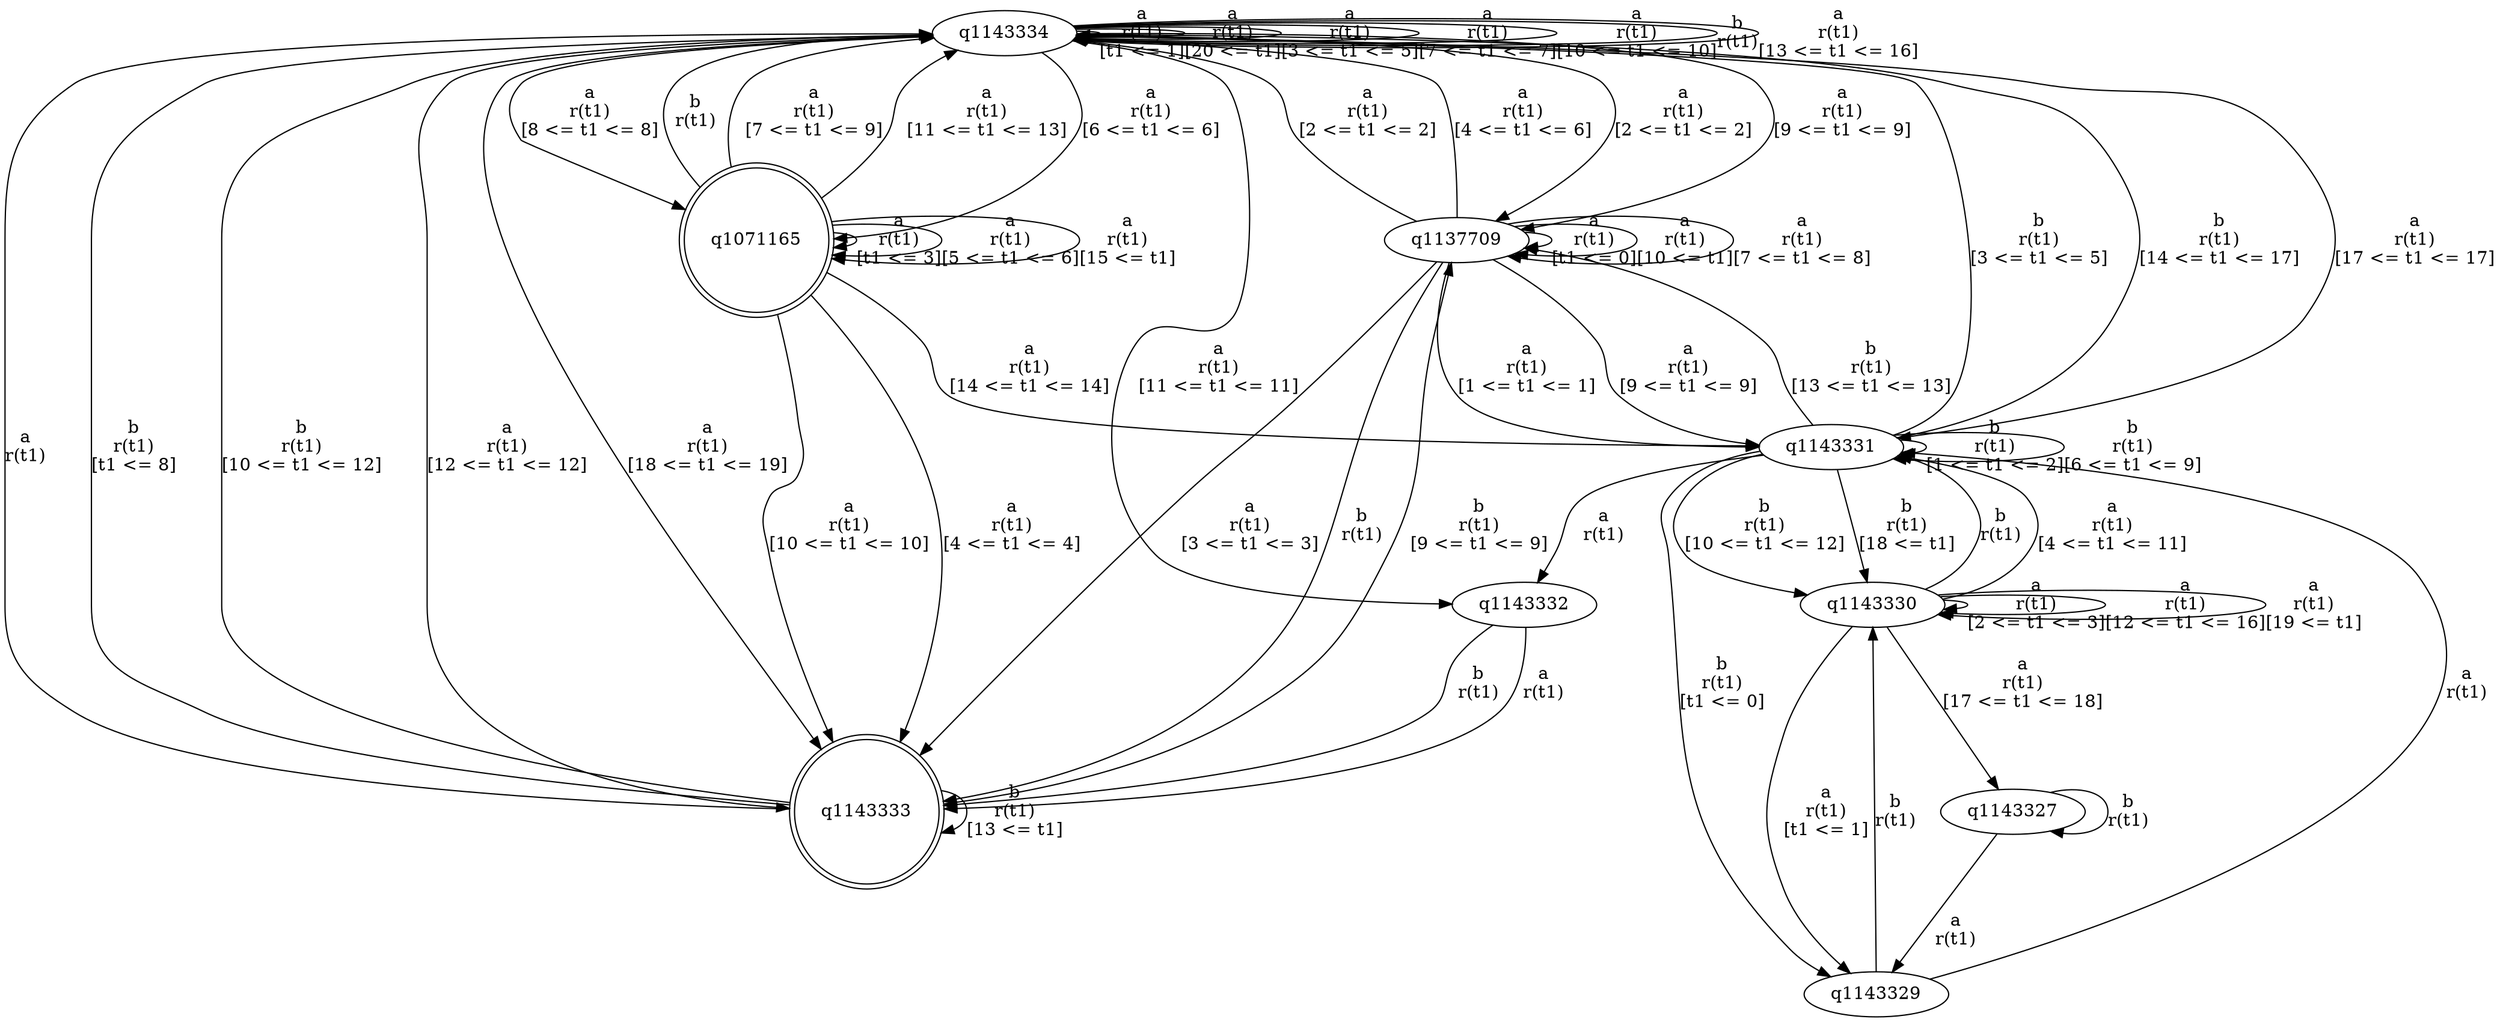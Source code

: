digraph "tests_1/test60/solution101/solution_verwer" {
	q1143334[label=q1143334]
	q1137709[label=q1137709]
	q1143333[label=q1143333 shape=doublecircle]
	q1143331[label=q1143331]
	q1143332[label=q1143332]
	q1143329[label=q1143329]
	q1143330[label=q1143330]
	q1143327[label=q1143327]
	q1071165[label=q1071165 shape=doublecircle]
	q1143334 -> q1143334[label="a\nr(t1)\n[t1 <= 1]"]
	q1143334 -> q1143334[label="a\nr(t1)\n[20 <= t1]"]
	q1143334 -> q1137709[label="a\nr(t1)\n[2 <= t1 <= 2]"]
	q1137709 -> q1143333[label="b\nr(t1)\n"]
	q1143333 -> q1143334[label="a\nr(t1)\n"]
	q1143333 -> q1143334[label="b\nr(t1)\n[t1 <= 8]"]
	q1143333 -> q1137709[label="b\nr(t1)\n[9 <= t1 <= 9]"]
	q1143333 -> q1143334[label="b\nr(t1)\n[10 <= t1 <= 12]"]
	q1143333 -> q1143333[label="b\nr(t1)\n[13 <= t1]"]
	q1137709 -> q1137709[label="a\nr(t1)\n[t1 <= 0]"]
	q1137709 -> q1143331[label="a\nr(t1)\n[1 <= t1 <= 1]"]
	q1143331 -> q1143332[label="a\nr(t1)\n"]
	q1143332 -> q1143333[label="b\nr(t1)\n"]
	q1143332 -> q1143333[label="a\nr(t1)\n"]
	q1143331 -> q1143329[label="b\nr(t1)\n[t1 <= 0]"]
	q1143329 -> q1143331[label="a\nr(t1)\n"]
	q1143329 -> q1143330[label="b\nr(t1)\n"]
	q1143330 -> q1143331[label="b\nr(t1)\n"]
	q1143330 -> q1143329[label="a\nr(t1)\n[t1 <= 1]"]
	q1143330 -> q1143330[label="a\nr(t1)\n[2 <= t1 <= 3]"]
	q1143330 -> q1143331[label="a\nr(t1)\n[4 <= t1 <= 11]"]
	q1143330 -> q1143330[label="a\nr(t1)\n[12 <= t1 <= 16]"]
	q1143330 -> q1143327[label="a\nr(t1)\n[17 <= t1 <= 18]"]
	q1143327 -> q1143327[label="b\nr(t1)\n"]
	q1143327 -> q1143329[label="a\nr(t1)\n"]
	q1143330 -> q1143330[label="a\nr(t1)\n[19 <= t1]"]
	q1143331 -> q1143331[label="b\nr(t1)\n[1 <= t1 <= 2]"]
	q1143331 -> q1143334[label="b\nr(t1)\n[3 <= t1 <= 5]"]
	q1143331 -> q1143331[label="b\nr(t1)\n[6 <= t1 <= 9]"]
	q1143331 -> q1143330[label="b\nr(t1)\n[10 <= t1 <= 12]"]
	q1143331 -> q1137709[label="b\nr(t1)\n[13 <= t1 <= 13]"]
	q1143331 -> q1143334[label="b\nr(t1)\n[14 <= t1 <= 17]"]
	q1143331 -> q1143330[label="b\nr(t1)\n[18 <= t1]"]
	q1137709 -> q1143334[label="a\nr(t1)\n[2 <= t1 <= 2]"]
	q1137709 -> q1143333[label="a\nr(t1)\n[3 <= t1 <= 3]"]
	q1137709 -> q1137709[label="a\nr(t1)\n[10 <= t1]"]
	q1137709 -> q1143334[label="a\nr(t1)\n[4 <= t1 <= 6]"]
	q1137709 -> q1137709[label="a\nr(t1)\n[7 <= t1 <= 8]"]
	q1137709 -> q1143331[label="a\nr(t1)\n[9 <= t1 <= 9]"]
	q1143334 -> q1143334[label="a\nr(t1)\n[3 <= t1 <= 5]"]
	q1143334 -> q1071165[label="a\nr(t1)\n[6 <= t1 <= 6]"]
	q1071165 -> q1143334[label="b\nr(t1)\n"]
	q1071165 -> q1071165[label="a\nr(t1)\n[t1 <= 3]"]
	q1071165 -> q1143333[label="a\nr(t1)\n[4 <= t1 <= 4]"]
	q1071165 -> q1071165[label="a\nr(t1)\n[5 <= t1 <= 6]"]
	q1071165 -> q1143334[label="a\nr(t1)\n[7 <= t1 <= 9]"]
	q1071165 -> q1071165[label="a\nr(t1)\n[15 <= t1]"]
	q1071165 -> q1143333[label="a\nr(t1)\n[10 <= t1 <= 10]"]
	q1071165 -> q1143334[label="a\nr(t1)\n[11 <= t1 <= 13]"]
	q1071165 -> q1143331[label="a\nr(t1)\n[14 <= t1 <= 14]"]
	q1143334 -> q1143334[label="a\nr(t1)\n[7 <= t1 <= 7]"]
	q1143334 -> q1071165[label="a\nr(t1)\n[8 <= t1 <= 8]"]
	q1143334 -> q1137709[label="a\nr(t1)\n[9 <= t1 <= 9]"]
	q1143334 -> q1143334[label="a\nr(t1)\n[10 <= t1 <= 10]"]
	q1143334 -> q1143332[label="a\nr(t1)\n[11 <= t1 <= 11]"]
	q1143334 -> q1143333[label="a\nr(t1)\n[12 <= t1 <= 12]"]
	q1143334 -> q1143334[label="b\nr(t1)\n"]
	q1143334 -> q1143331[label="a\nr(t1)\n[17 <= t1 <= 17]"]
	q1143334 -> q1143334[label="a\nr(t1)\n[13 <= t1 <= 16]"]
	q1143334 -> q1143333[label="a\nr(t1)\n[18 <= t1 <= 19]"]
}
